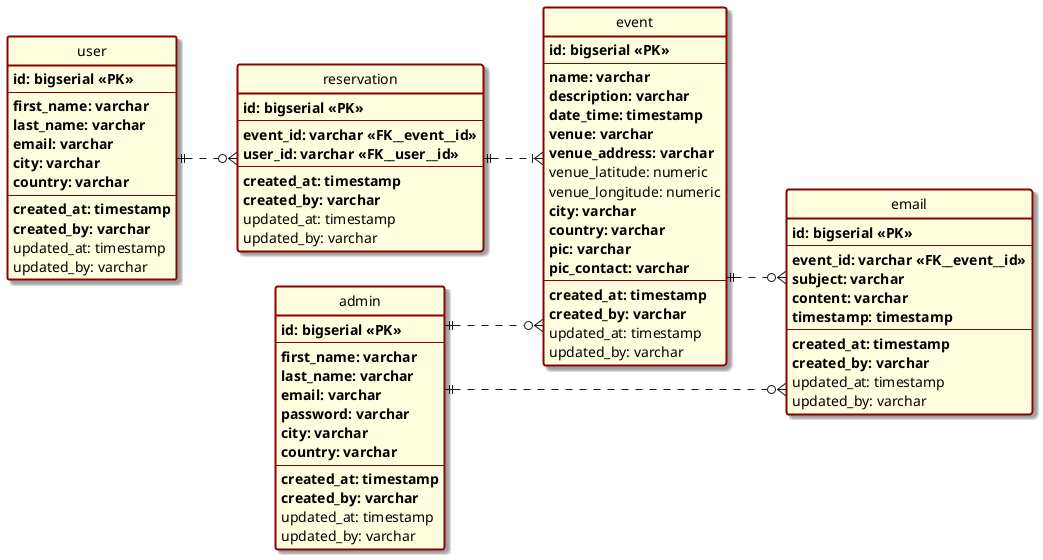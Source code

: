 @startuml

hide circle
skinparam linetype ortho
skinparam shadowing True
skinparam class {
    FontColor black
    BackgroundColor LightYellow
    BorderColor DarkRed
    BorderThickness 2
}
left to right direction

entity admin {
    **id: bigserial <<PK>>**
    --
    **first_name: varchar**
    **last_name: varchar**
    **email: varchar**
    **password: varchar**
    **city: varchar**
    **country: varchar**
    --
    **created_at: timestamp**
    **created_by: varchar**
    updated_at: timestamp
    updated_by: varchar
}


entity event {
    **id: bigserial <<PK>>**
    --
    **name: varchar**
    **description: varchar**
    **date_time: timestamp**
    **venue: varchar**
    **venue_address: varchar**
    venue_latitude: numeric
    venue_longitude: numeric
    **city: varchar**
    **country: varchar**
    **pic: varchar**
    **pic_contact: varchar**
    --
    **created_at: timestamp**
    **created_by: varchar**
    updated_at: timestamp
    updated_by: varchar
}

entity user {
    **id: bigserial <<PK>>**
    --
    **first_name: varchar**
    **last_name: varchar**
    **email: varchar**
    **city: varchar**
    **country: varchar**
    --
    **created_at: timestamp**
    **created_by: varchar**
    updated_at: timestamp
    updated_by: varchar
}

entity reservation {
    **id: bigserial <<PK>>**
    --
    **event_id: varchar <<FK__event__id>>**
    **user_id: varchar <<FK__user__id>> **
    --
    **created_at: timestamp**
    **created_by: varchar**
    updated_at: timestamp
    updated_by: varchar
}

entity email {
    **id: bigserial <<PK>>**
    --
    **event_id: varchar <<FK__event__id>>**
    **subject: varchar**
    **content: varchar**
    **timestamp: timestamp**
    --
    **created_at: timestamp**
    **created_by: varchar**
    updated_at: timestamp
    updated_by: varchar
}


admin ||..o{ event
admin ||..o{ email
reservation ||..|{ event
user ||..o{ reservation
event ||..o{ email

@enduml
